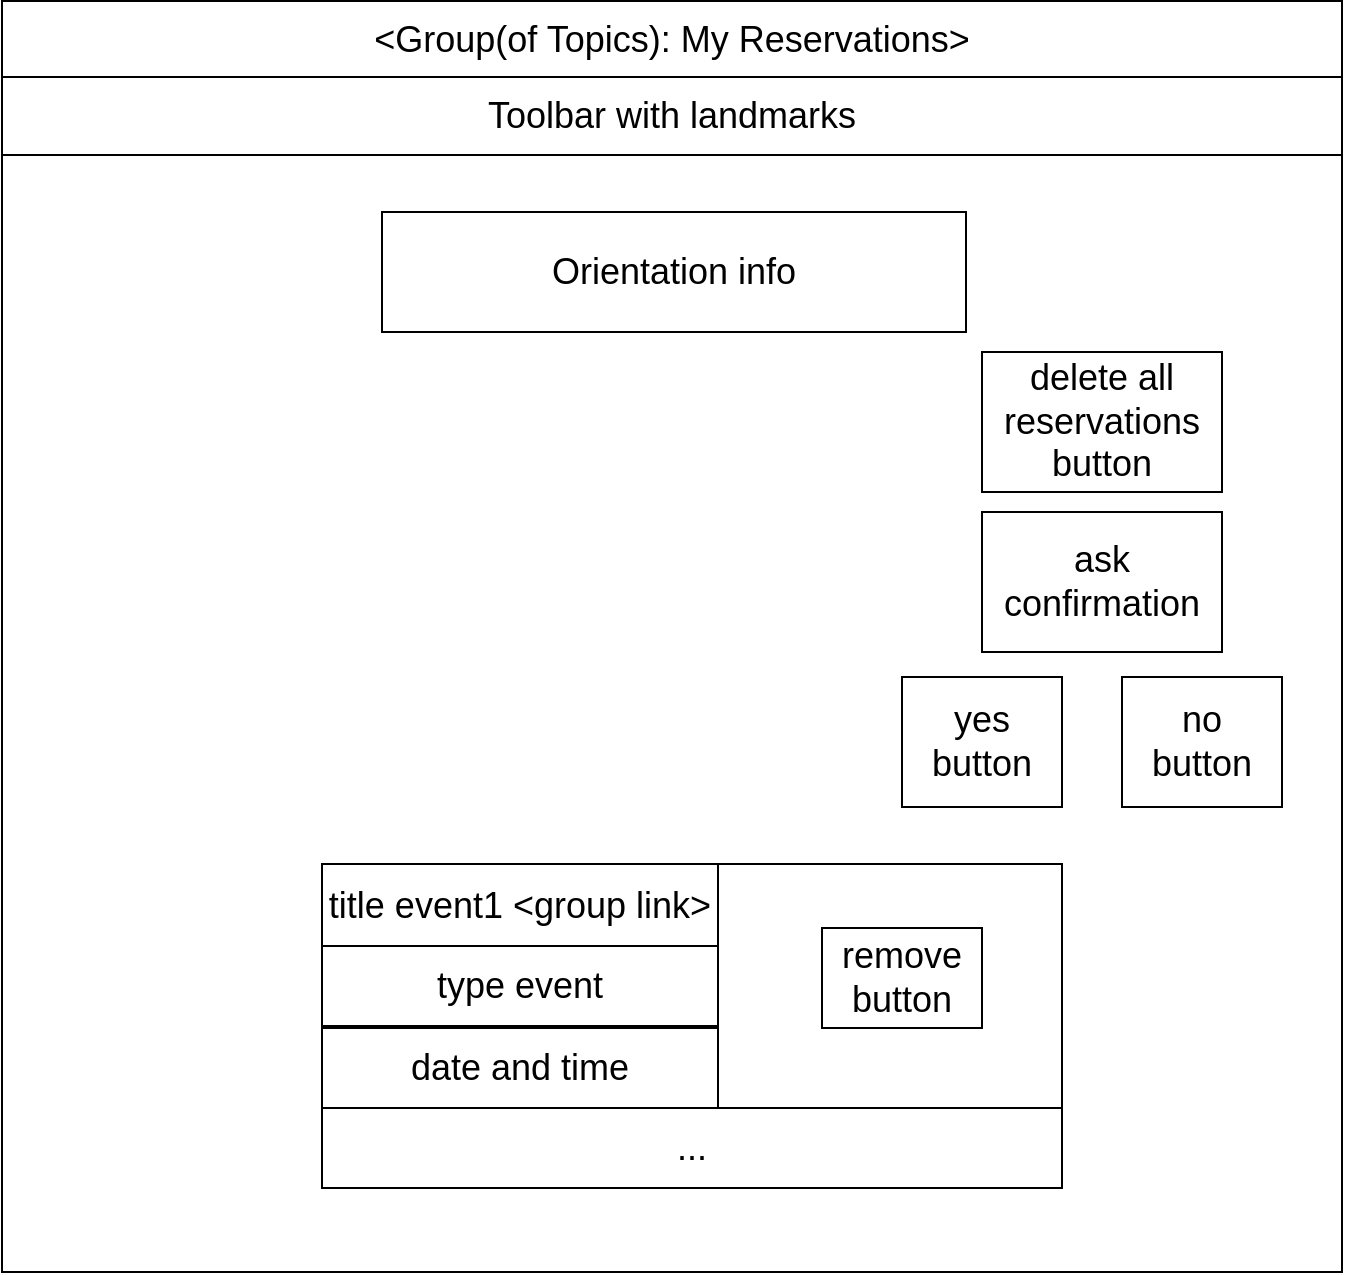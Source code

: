 <mxfile version="10.9.5" type="device"><diagram id="u9o09Kq5SHA_BDpGMf4i" name="Page-1"><mxGraphModel dx="864" dy="503" grid="1" gridSize="10" guides="1" tooltips="1" connect="1" arrows="1" fold="1" page="1" pageScale="1" pageWidth="827" pageHeight="1169" math="0" shadow="0"><root><mxCell id="0"/><mxCell id="1" parent="0"/><mxCell id="Ws1HhR0AfrL0kH1CVlfQ-1" value="" style="rounded=0;whiteSpace=wrap;html=1;" parent="1" vertex="1"><mxGeometry x="90" y="25" width="670" height="635" as="geometry"/></mxCell><mxCell id="Ws1HhR0AfrL0kH1CVlfQ-2" value="" style="rounded=0;whiteSpace=wrap;html=1;" parent="1" vertex="1"><mxGeometry x="440" y="456" width="180" height="130" as="geometry"/></mxCell><mxCell id="Ws1HhR0AfrL0kH1CVlfQ-3" value="&lt;div style=&quot;text-align: left ; font-size: 18px&quot;&gt;&lt;span&gt;&amp;lt;Group(of Topics): My Reservations&amp;gt;&lt;/span&gt;&lt;br&gt;&lt;/div&gt;" style="rounded=0;whiteSpace=wrap;html=1;fontSize=18;" parent="1" vertex="1"><mxGeometry x="90" y="24.5" width="670" height="38" as="geometry"/></mxCell><mxCell id="Ws1HhR0AfrL0kH1CVlfQ-4" value="Toolbar with landmarks" style="rounded=0;whiteSpace=wrap;html=1;fontSize=18;" parent="1" vertex="1"><mxGeometry x="90" y="62.5" width="670" height="39" as="geometry"/></mxCell><mxCell id="Ws1HhR0AfrL0kH1CVlfQ-6" value="..." style="rounded=0;whiteSpace=wrap;html=1;fontSize=18;" parent="1" vertex="1"><mxGeometry x="250" y="578" width="370" height="40" as="geometry"/></mxCell><mxCell id="Ws1HhR0AfrL0kH1CVlfQ-7" value="title event1 &amp;lt;group link&amp;gt;" style="rounded=0;whiteSpace=wrap;html=1;fontSize=18;" parent="1" vertex="1"><mxGeometry x="250" y="456" width="198" height="42" as="geometry"/></mxCell><mxCell id="Ws1HhR0AfrL0kH1CVlfQ-8" value="delete all reservations&lt;br&gt;button" style="rounded=0;whiteSpace=wrap;html=1;fontSize=18;" parent="1" vertex="1"><mxGeometry x="580" y="200" width="120" height="70" as="geometry"/></mxCell><mxCell id="Ws1HhR0AfrL0kH1CVlfQ-9" value="type event" style="rounded=0;whiteSpace=wrap;html=1;fontSize=18;" parent="1" vertex="1"><mxGeometry x="250" y="497" width="198" height="40" as="geometry"/></mxCell><mxCell id="Ws1HhR0AfrL0kH1CVlfQ-10" value="date and time" style="rounded=0;whiteSpace=wrap;html=1;fontSize=18;" parent="1" vertex="1"><mxGeometry x="250" y="538" width="198" height="40" as="geometry"/></mxCell><mxCell id="Ws1HhR0AfrL0kH1CVlfQ-11" value="remove&lt;br&gt;button" style="rounded=0;whiteSpace=wrap;html=1;fontSize=18;" parent="1" vertex="1"><mxGeometry x="500" y="488" width="80" height="50" as="geometry"/></mxCell><mxCell id="Ws1HhR0AfrL0kH1CVlfQ-12" value="&lt;span style=&quot;font-size: 18px&quot;&gt;Orientation info&lt;/span&gt;" style="rounded=0;whiteSpace=wrap;html=1;" parent="1" vertex="1"><mxGeometry x="280" y="130" width="292" height="60" as="geometry"/></mxCell><mxCell id="Vzv9RbIKm4nvT8BaJcEE-1" value="ask confirmation" style="rounded=0;whiteSpace=wrap;html=1;fontSize=18;" parent="1" vertex="1"><mxGeometry x="580" y="280" width="120" height="70" as="geometry"/></mxCell><mxCell id="Vzv9RbIKm4nvT8BaJcEE-3" value="yes&lt;br&gt;button" style="rounded=0;whiteSpace=wrap;html=1;fontSize=18;" parent="1" vertex="1"><mxGeometry x="540" y="362.5" width="80" height="65" as="geometry"/></mxCell><mxCell id="Vzv9RbIKm4nvT8BaJcEE-4" value="no&lt;br&gt;button" style="rounded=0;whiteSpace=wrap;html=1;fontSize=18;" parent="1" vertex="1"><mxGeometry x="650" y="362.5" width="80" height="65" as="geometry"/></mxCell></root></mxGraphModel></diagram></mxfile>